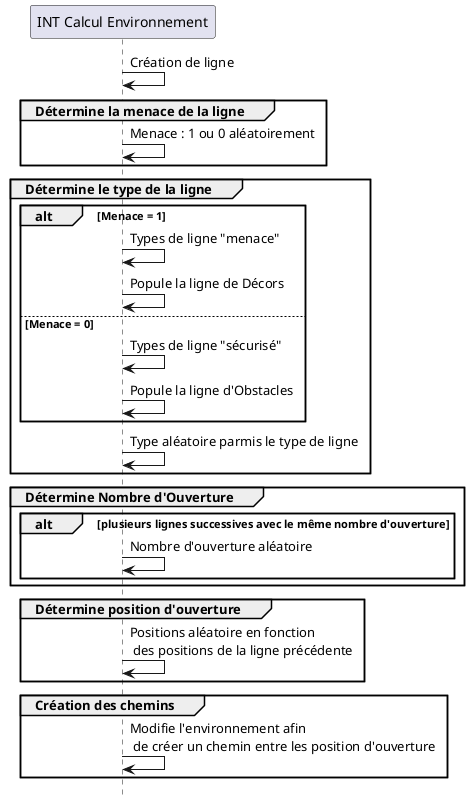 @startuml
hide footbox

participant "INT Calcul Environnement" as envCalcul

envCalcul -> envCalcul : Création de ligne
group Détermine la menace de la ligne
    envCalcul -> envCalcul : Menace : 1 ou 0 aléatoirement
end

group Détermine le type de la ligne
    alt Menace = 1
        envCalcul -> envCalcul : Types de ligne "menace"
        envCalcul -> envCalcul : Popule la ligne de Décors
    else Menace = 0
        envCalcul -> envCalcul : Types de ligne "sécurisé"
        envCalcul -> envCalcul : Popule la ligne d'Obstacles
    end
    envCalcul -> envCalcul : Type aléatoire parmis le type de ligne

end

group Détermine Nombre d'Ouverture
    alt plusieurs lignes successives avec le même nombre d'ouverture
        envCalcul -> envCalcul : Nombre d'ouverture aléatoire
    end
end

group Détermine position d'ouverture
        envCalcul -> envCalcul : Positions aléatoire en fonction \n des positions de la ligne précédente
end

group Création des chemins
    envCalcul -> envCalcul : Modifie l'environnement afin \n de créer un chemin entre les position d'ouverture
end

@enduml
